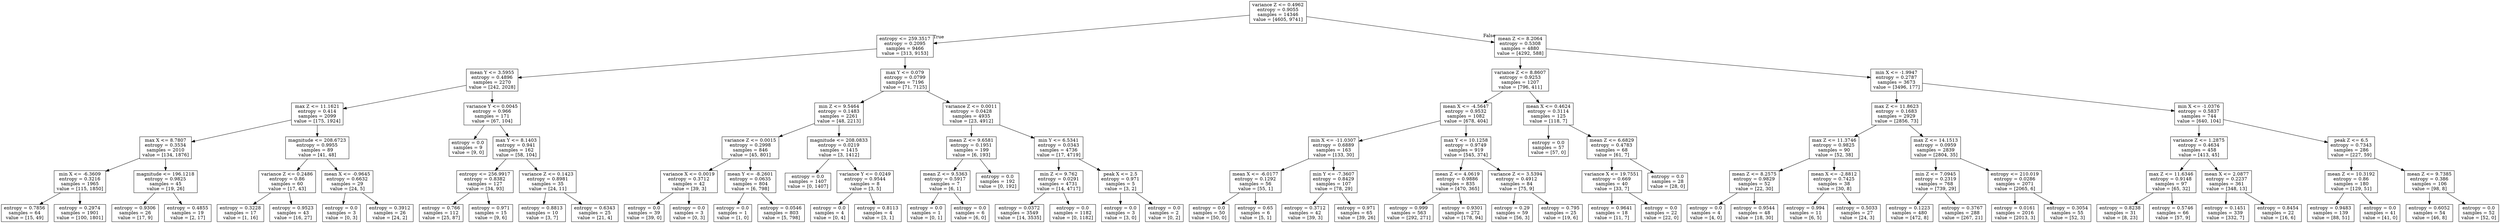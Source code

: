 digraph Tree {
node [shape=box] ;
0 [label="variance Z <= 0.4962\nentropy = 0.9055\nsamples = 14346\nvalue = [4605, 9741]"] ;
1 [label="entropy <= 259.3517\nentropy = 0.2095\nsamples = 9466\nvalue = [313, 9153]"] ;
0 -> 1 [labeldistance=2.5, labelangle=45, headlabel="True"] ;
2 [label="mean Y <= 3.5955\nentropy = 0.4896\nsamples = 2270\nvalue = [242, 2028]"] ;
1 -> 2 ;
3 [label="max Z <= 11.1621\nentropy = 0.414\nsamples = 2099\nvalue = [175, 1924]"] ;
2 -> 3 ;
4 [label="max X <= 8.7807\nentropy = 0.3534\nsamples = 2010\nvalue = [134, 1876]"] ;
3 -> 4 ;
5 [label="min X <= -6.3609\nentropy = 0.3216\nsamples = 1965\nvalue = [115, 1850]"] ;
4 -> 5 ;
6 [label="entropy = 0.7856\nsamples = 64\nvalue = [15, 49]"] ;
5 -> 6 ;
7 [label="entropy = 0.2974\nsamples = 1901\nvalue = [100, 1801]"] ;
5 -> 7 ;
8 [label="magnitude <= 196.1218\nentropy = 0.9825\nsamples = 45\nvalue = [19, 26]"] ;
4 -> 8 ;
9 [label="entropy = 0.9306\nsamples = 26\nvalue = [17, 9]"] ;
8 -> 9 ;
10 [label="entropy = 0.4855\nsamples = 19\nvalue = [2, 17]"] ;
8 -> 10 ;
11 [label="magnitude <= 208.6723\nentropy = 0.9955\nsamples = 89\nvalue = [41, 48]"] ;
3 -> 11 ;
12 [label="variance Z <= 0.2486\nentropy = 0.86\nsamples = 60\nvalue = [17, 43]"] ;
11 -> 12 ;
13 [label="entropy = 0.3228\nsamples = 17\nvalue = [1, 16]"] ;
12 -> 13 ;
14 [label="entropy = 0.9523\nsamples = 43\nvalue = [16, 27]"] ;
12 -> 14 ;
15 [label="mean X <= -0.9645\nentropy = 0.6632\nsamples = 29\nvalue = [24, 5]"] ;
11 -> 15 ;
16 [label="entropy = 0.0\nsamples = 3\nvalue = [0, 3]"] ;
15 -> 16 ;
17 [label="entropy = 0.3912\nsamples = 26\nvalue = [24, 2]"] ;
15 -> 17 ;
18 [label="variance Y <= 0.0045\nentropy = 0.966\nsamples = 171\nvalue = [67, 104]"] ;
2 -> 18 ;
19 [label="entropy = 0.0\nsamples = 9\nvalue = [9, 0]"] ;
18 -> 19 ;
20 [label="max Y <= 8.1403\nentropy = 0.941\nsamples = 162\nvalue = [58, 104]"] ;
18 -> 20 ;
21 [label="entropy <= 256.9917\nentropy = 0.8382\nsamples = 127\nvalue = [34, 93]"] ;
20 -> 21 ;
22 [label="entropy = 0.766\nsamples = 112\nvalue = [25, 87]"] ;
21 -> 22 ;
23 [label="entropy = 0.971\nsamples = 15\nvalue = [9, 6]"] ;
21 -> 23 ;
24 [label="variance Z <= 0.1423\nentropy = 0.8981\nsamples = 35\nvalue = [24, 11]"] ;
20 -> 24 ;
25 [label="entropy = 0.8813\nsamples = 10\nvalue = [3, 7]"] ;
24 -> 25 ;
26 [label="entropy = 0.6343\nsamples = 25\nvalue = [21, 4]"] ;
24 -> 26 ;
27 [label="max Y <= 0.079\nentropy = 0.0799\nsamples = 7196\nvalue = [71, 7125]"] ;
1 -> 27 ;
28 [label="min Z <= 9.5464\nentropy = 0.1483\nsamples = 2261\nvalue = [48, 2213]"] ;
27 -> 28 ;
29 [label="variance Z <= 0.0015\nentropy = 0.2998\nsamples = 846\nvalue = [45, 801]"] ;
28 -> 29 ;
30 [label="variance X <= 0.0019\nentropy = 0.3712\nsamples = 42\nvalue = [39, 3]"] ;
29 -> 30 ;
31 [label="entropy = 0.0\nsamples = 39\nvalue = [39, 0]"] ;
30 -> 31 ;
32 [label="entropy = 0.0\nsamples = 3\nvalue = [0, 3]"] ;
30 -> 32 ;
33 [label="mean Y <= -8.2601\nentropy = 0.0635\nsamples = 804\nvalue = [6, 798]"] ;
29 -> 33 ;
34 [label="entropy = 0.0\nsamples = 1\nvalue = [1, 0]"] ;
33 -> 34 ;
35 [label="entropy = 0.0546\nsamples = 803\nvalue = [5, 798]"] ;
33 -> 35 ;
36 [label="magnitude <= 208.0833\nentropy = 0.0219\nsamples = 1415\nvalue = [3, 1412]"] ;
28 -> 36 ;
37 [label="entropy = 0.0\nsamples = 1407\nvalue = [0, 1407]"] ;
36 -> 37 ;
38 [label="variance Y <= 0.0249\nentropy = 0.9544\nsamples = 8\nvalue = [3, 5]"] ;
36 -> 38 ;
39 [label="entropy = 0.0\nsamples = 4\nvalue = [0, 4]"] ;
38 -> 39 ;
40 [label="entropy = 0.8113\nsamples = 4\nvalue = [3, 1]"] ;
38 -> 40 ;
41 [label="variance Z <= 0.0011\nentropy = 0.0428\nsamples = 4935\nvalue = [23, 4912]"] ;
27 -> 41 ;
42 [label="mean Z <= 9.6581\nentropy = 0.1951\nsamples = 199\nvalue = [6, 193]"] ;
41 -> 42 ;
43 [label="mean Z <= 9.5363\nentropy = 0.5917\nsamples = 7\nvalue = [6, 1]"] ;
42 -> 43 ;
44 [label="entropy = 0.0\nsamples = 1\nvalue = [0, 1]"] ;
43 -> 44 ;
45 [label="entropy = 0.0\nsamples = 6\nvalue = [6, 0]"] ;
43 -> 45 ;
46 [label="entropy = 0.0\nsamples = 192\nvalue = [0, 192]"] ;
42 -> 46 ;
47 [label="min Y <= 6.5341\nentropy = 0.0343\nsamples = 4736\nvalue = [17, 4719]"] ;
41 -> 47 ;
48 [label="min Z <= 9.762\nentropy = 0.0291\nsamples = 4731\nvalue = [14, 4717]"] ;
47 -> 48 ;
49 [label="entropy = 0.0372\nsamples = 3549\nvalue = [14, 3535]"] ;
48 -> 49 ;
50 [label="entropy = 0.0\nsamples = 1182\nvalue = [0, 1182]"] ;
48 -> 50 ;
51 [label="peak X <= 2.5\nentropy = 0.971\nsamples = 5\nvalue = [3, 2]"] ;
47 -> 51 ;
52 [label="entropy = 0.0\nsamples = 3\nvalue = [3, 0]"] ;
51 -> 52 ;
53 [label="entropy = 0.0\nsamples = 2\nvalue = [0, 2]"] ;
51 -> 53 ;
54 [label="mean Z <= 8.2064\nentropy = 0.5308\nsamples = 4880\nvalue = [4292, 588]"] ;
0 -> 54 [labeldistance=2.5, labelangle=-45, headlabel="False"] ;
55 [label="variance Z <= 8.8607\nentropy = 0.9253\nsamples = 1207\nvalue = [796, 411]"] ;
54 -> 55 ;
56 [label="mean X <= -4.5647\nentropy = 0.9532\nsamples = 1082\nvalue = [678, 404]"] ;
55 -> 56 ;
57 [label="min X <= -11.0307\nentropy = 0.6889\nsamples = 163\nvalue = [133, 30]"] ;
56 -> 57 ;
58 [label="mean X <= -6.0177\nentropy = 0.1292\nsamples = 56\nvalue = [55, 1]"] ;
57 -> 58 ;
59 [label="entropy = 0.0\nsamples = 50\nvalue = [50, 0]"] ;
58 -> 59 ;
60 [label="entropy = 0.65\nsamples = 6\nvalue = [5, 1]"] ;
58 -> 60 ;
61 [label="min Y <= -7.3607\nentropy = 0.8429\nsamples = 107\nvalue = [78, 29]"] ;
57 -> 61 ;
62 [label="entropy = 0.3712\nsamples = 42\nvalue = [39, 3]"] ;
61 -> 62 ;
63 [label="entropy = 0.971\nsamples = 65\nvalue = [39, 26]"] ;
61 -> 63 ;
64 [label="max Y <= 10.1258\nentropy = 0.9749\nsamples = 919\nvalue = [545, 374]"] ;
56 -> 64 ;
65 [label="mean Z <= 4.0619\nentropy = 0.9886\nsamples = 835\nvalue = [470, 365]"] ;
64 -> 65 ;
66 [label="entropy = 0.999\nsamples = 563\nvalue = [292, 271]"] ;
65 -> 66 ;
67 [label="entropy = 0.9301\nsamples = 272\nvalue = [178, 94]"] ;
65 -> 67 ;
68 [label="variance Z <= 3.5394\nentropy = 0.4912\nsamples = 84\nvalue = [75, 9]"] ;
64 -> 68 ;
69 [label="entropy = 0.29\nsamples = 59\nvalue = [56, 3]"] ;
68 -> 69 ;
70 [label="entropy = 0.795\nsamples = 25\nvalue = [19, 6]"] ;
68 -> 70 ;
71 [label="mean X <= 0.4624\nentropy = 0.3114\nsamples = 125\nvalue = [118, 7]"] ;
55 -> 71 ;
72 [label="entropy = 0.0\nsamples = 57\nvalue = [57, 0]"] ;
71 -> 72 ;
73 [label="mean Z <= 6.6829\nentropy = 0.4783\nsamples = 68\nvalue = [61, 7]"] ;
71 -> 73 ;
74 [label="variance X <= 19.7551\nentropy = 0.669\nsamples = 40\nvalue = [33, 7]"] ;
73 -> 74 ;
75 [label="entropy = 0.9641\nsamples = 18\nvalue = [11, 7]"] ;
74 -> 75 ;
76 [label="entropy = 0.0\nsamples = 22\nvalue = [22, 0]"] ;
74 -> 76 ;
77 [label="entropy = 0.0\nsamples = 28\nvalue = [28, 0]"] ;
73 -> 77 ;
78 [label="min X <= -1.9947\nentropy = 0.2787\nsamples = 3673\nvalue = [3496, 177]"] ;
54 -> 78 ;
79 [label="max Z <= 11.8623\nentropy = 0.1683\nsamples = 2929\nvalue = [2856, 73]"] ;
78 -> 79 ;
80 [label="max Z <= 11.3746\nentropy = 0.9825\nsamples = 90\nvalue = [52, 38]"] ;
79 -> 80 ;
81 [label="mean Z <= 8.2575\nentropy = 0.9829\nsamples = 52\nvalue = [22, 30]"] ;
80 -> 81 ;
82 [label="entropy = 0.0\nsamples = 4\nvalue = [4, 0]"] ;
81 -> 82 ;
83 [label="entropy = 0.9544\nsamples = 48\nvalue = [18, 30]"] ;
81 -> 83 ;
84 [label="mean X <= -2.8812\nentropy = 0.7425\nsamples = 38\nvalue = [30, 8]"] ;
80 -> 84 ;
85 [label="entropy = 0.994\nsamples = 11\nvalue = [6, 5]"] ;
84 -> 85 ;
86 [label="entropy = 0.5033\nsamples = 27\nvalue = [24, 3]"] ;
84 -> 86 ;
87 [label="max Z <= 14.1513\nentropy = 0.0959\nsamples = 2839\nvalue = [2804, 35]"] ;
79 -> 87 ;
88 [label="min Z <= 7.0945\nentropy = 0.2319\nsamples = 768\nvalue = [739, 29]"] ;
87 -> 88 ;
89 [label="entropy = 0.1223\nsamples = 480\nvalue = [472, 8]"] ;
88 -> 89 ;
90 [label="entropy = 0.3767\nsamples = 288\nvalue = [267, 21]"] ;
88 -> 90 ;
91 [label="entropy <= 210.019\nentropy = 0.0286\nsamples = 2071\nvalue = [2065, 6]"] ;
87 -> 91 ;
92 [label="entropy = 0.0161\nsamples = 2016\nvalue = [2013, 3]"] ;
91 -> 92 ;
93 [label="entropy = 0.3054\nsamples = 55\nvalue = [52, 3]"] ;
91 -> 93 ;
94 [label="min X <= -1.0376\nentropy = 0.5837\nsamples = 744\nvalue = [640, 104]"] ;
78 -> 94 ;
95 [label="variance Z <= 1.2875\nentropy = 0.4634\nsamples = 458\nvalue = [413, 45]"] ;
94 -> 95 ;
96 [label="max Z <= 11.6346\nentropy = 0.9148\nsamples = 97\nvalue = [65, 32]"] ;
95 -> 96 ;
97 [label="entropy = 0.8238\nsamples = 31\nvalue = [8, 23]"] ;
96 -> 97 ;
98 [label="entropy = 0.5746\nsamples = 66\nvalue = [57, 9]"] ;
96 -> 98 ;
99 [label="mean X <= 2.0877\nentropy = 0.2237\nsamples = 361\nvalue = [348, 13]"] ;
95 -> 99 ;
100 [label="entropy = 0.1451\nsamples = 339\nvalue = [332, 7]"] ;
99 -> 100 ;
101 [label="entropy = 0.8454\nsamples = 22\nvalue = [16, 6]"] ;
99 -> 101 ;
102 [label="peak Z <= 6.5\nentropy = 0.7343\nsamples = 286\nvalue = [227, 59]"] ;
94 -> 102 ;
103 [label="mean Z <= 10.3192\nentropy = 0.86\nsamples = 180\nvalue = [129, 51]"] ;
102 -> 103 ;
104 [label="entropy = 0.9483\nsamples = 139\nvalue = [88, 51]"] ;
103 -> 104 ;
105 [label="entropy = 0.0\nsamples = 41\nvalue = [41, 0]"] ;
103 -> 105 ;
106 [label="mean Z <= 9.7385\nentropy = 0.386\nsamples = 106\nvalue = [98, 8]"] ;
102 -> 106 ;
107 [label="entropy = 0.6052\nsamples = 54\nvalue = [46, 8]"] ;
106 -> 107 ;
108 [label="entropy = 0.0\nsamples = 52\nvalue = [52, 0]"] ;
106 -> 108 ;
}